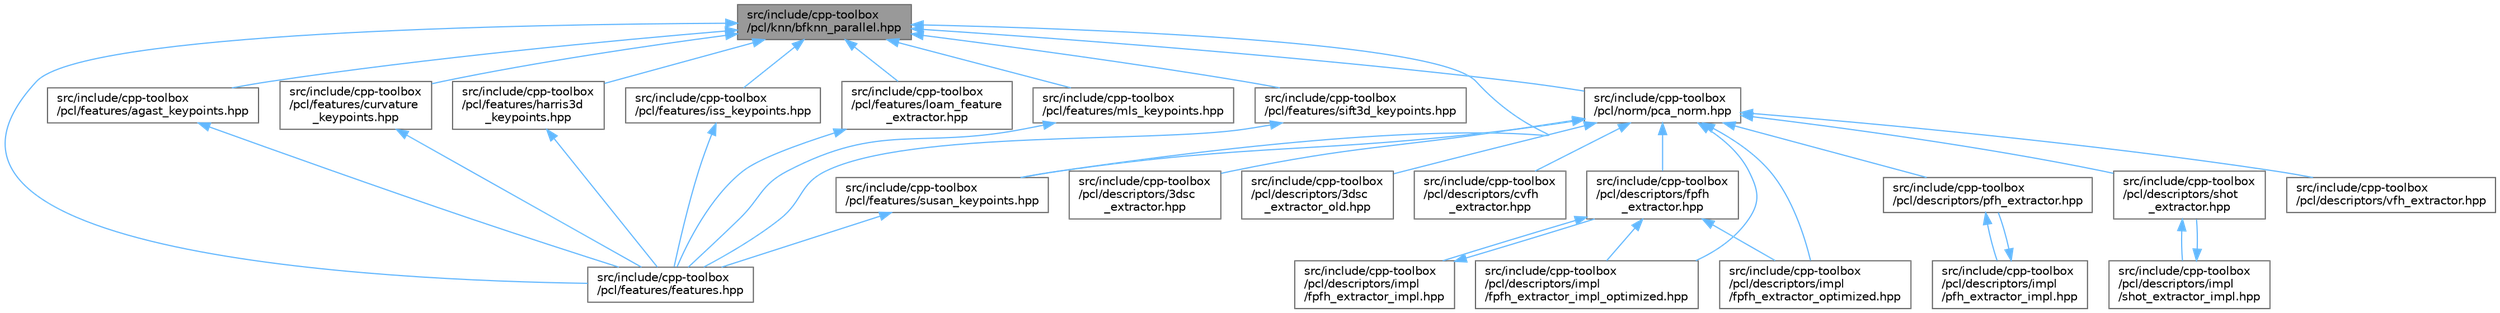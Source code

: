 digraph "src/include/cpp-toolbox/pcl/knn/bfknn_parallel.hpp"
{
 // LATEX_PDF_SIZE
  bgcolor="transparent";
  edge [fontname=Helvetica,fontsize=10,labelfontname=Helvetica,labelfontsize=10];
  node [fontname=Helvetica,fontsize=10,shape=box,height=0.2,width=0.4];
  Node1 [id="Node000001",label="src/include/cpp-toolbox\l/pcl/knn/bfknn_parallel.hpp",height=0.2,width=0.4,color="gray40", fillcolor="grey60", style="filled", fontcolor="black",tooltip=" "];
  Node1 -> Node2 [id="edge1_Node000001_Node000002",dir="back",color="steelblue1",style="solid",tooltip=" "];
  Node2 [id="Node000002",label="src/include/cpp-toolbox\l/pcl/features/agast_keypoints.hpp",height=0.2,width=0.4,color="grey40", fillcolor="white", style="filled",URL="$agast__keypoints_8hpp.html",tooltip=" "];
  Node2 -> Node3 [id="edge2_Node000002_Node000003",dir="back",color="steelblue1",style="solid",tooltip=" "];
  Node3 [id="Node000003",label="src/include/cpp-toolbox\l/pcl/features/features.hpp",height=0.2,width=0.4,color="grey40", fillcolor="white", style="filled",URL="$features_8hpp.html",tooltip="PCL特征提取器集合头文件 / PCL feature extractors collection header file."];
  Node1 -> Node4 [id="edge3_Node000001_Node000004",dir="back",color="steelblue1",style="solid",tooltip=" "];
  Node4 [id="Node000004",label="src/include/cpp-toolbox\l/pcl/features/curvature\l_keypoints.hpp",height=0.2,width=0.4,color="grey40", fillcolor="white", style="filled",URL="$curvature__keypoints_8hpp.html",tooltip=" "];
  Node4 -> Node3 [id="edge4_Node000004_Node000003",dir="back",color="steelblue1",style="solid",tooltip=" "];
  Node1 -> Node3 [id="edge5_Node000001_Node000003",dir="back",color="steelblue1",style="solid",tooltip=" "];
  Node1 -> Node5 [id="edge6_Node000001_Node000005",dir="back",color="steelblue1",style="solid",tooltip=" "];
  Node5 [id="Node000005",label="src/include/cpp-toolbox\l/pcl/features/harris3d\l_keypoints.hpp",height=0.2,width=0.4,color="grey40", fillcolor="white", style="filled",URL="$harris3d__keypoints_8hpp.html",tooltip=" "];
  Node5 -> Node3 [id="edge7_Node000005_Node000003",dir="back",color="steelblue1",style="solid",tooltip=" "];
  Node1 -> Node6 [id="edge8_Node000001_Node000006",dir="back",color="steelblue1",style="solid",tooltip=" "];
  Node6 [id="Node000006",label="src/include/cpp-toolbox\l/pcl/features/iss_keypoints.hpp",height=0.2,width=0.4,color="grey40", fillcolor="white", style="filled",URL="$iss__keypoints_8hpp.html",tooltip=" "];
  Node6 -> Node3 [id="edge9_Node000006_Node000003",dir="back",color="steelblue1",style="solid",tooltip=" "];
  Node1 -> Node7 [id="edge10_Node000001_Node000007",dir="back",color="steelblue1",style="solid",tooltip=" "];
  Node7 [id="Node000007",label="src/include/cpp-toolbox\l/pcl/features/loam_feature\l_extractor.hpp",height=0.2,width=0.4,color="grey40", fillcolor="white", style="filled",URL="$loam__feature__extractor_8hpp.html",tooltip=" "];
  Node7 -> Node3 [id="edge11_Node000007_Node000003",dir="back",color="steelblue1",style="solid",tooltip=" "];
  Node1 -> Node8 [id="edge12_Node000001_Node000008",dir="back",color="steelblue1",style="solid",tooltip=" "];
  Node8 [id="Node000008",label="src/include/cpp-toolbox\l/pcl/features/mls_keypoints.hpp",height=0.2,width=0.4,color="grey40", fillcolor="white", style="filled",URL="$mls__keypoints_8hpp.html",tooltip=" "];
  Node8 -> Node3 [id="edge13_Node000008_Node000003",dir="back",color="steelblue1",style="solid",tooltip=" "];
  Node1 -> Node9 [id="edge14_Node000001_Node000009",dir="back",color="steelblue1",style="solid",tooltip=" "];
  Node9 [id="Node000009",label="src/include/cpp-toolbox\l/pcl/features/sift3d_keypoints.hpp",height=0.2,width=0.4,color="grey40", fillcolor="white", style="filled",URL="$sift3d__keypoints_8hpp.html",tooltip=" "];
  Node9 -> Node3 [id="edge15_Node000009_Node000003",dir="back",color="steelblue1",style="solid",tooltip=" "];
  Node1 -> Node10 [id="edge16_Node000001_Node000010",dir="back",color="steelblue1",style="solid",tooltip=" "];
  Node10 [id="Node000010",label="src/include/cpp-toolbox\l/pcl/features/susan_keypoints.hpp",height=0.2,width=0.4,color="grey40", fillcolor="white", style="filled",URL="$susan__keypoints_8hpp.html",tooltip=" "];
  Node10 -> Node3 [id="edge17_Node000010_Node000003",dir="back",color="steelblue1",style="solid",tooltip=" "];
  Node1 -> Node11 [id="edge18_Node000001_Node000011",dir="back",color="steelblue1",style="solid",tooltip=" "];
  Node11 [id="Node000011",label="src/include/cpp-toolbox\l/pcl/norm/pca_norm.hpp",height=0.2,width=0.4,color="grey40", fillcolor="white", style="filled",URL="$pca__norm_8hpp.html",tooltip=" "];
  Node11 -> Node12 [id="edge19_Node000011_Node000012",dir="back",color="steelblue1",style="solid",tooltip=" "];
  Node12 [id="Node000012",label="src/include/cpp-toolbox\l/pcl/descriptors/3dsc\l_extractor.hpp",height=0.2,width=0.4,color="grey40", fillcolor="white", style="filled",URL="$3dsc__extractor_8hpp.html",tooltip=" "];
  Node11 -> Node13 [id="edge20_Node000011_Node000013",dir="back",color="steelblue1",style="solid",tooltip=" "];
  Node13 [id="Node000013",label="src/include/cpp-toolbox\l/pcl/descriptors/3dsc\l_extractor_old.hpp",height=0.2,width=0.4,color="grey40", fillcolor="white", style="filled",URL="$3dsc__extractor__old_8hpp.html",tooltip=" "];
  Node11 -> Node14 [id="edge21_Node000011_Node000014",dir="back",color="steelblue1",style="solid",tooltip=" "];
  Node14 [id="Node000014",label="src/include/cpp-toolbox\l/pcl/descriptors/cvfh\l_extractor.hpp",height=0.2,width=0.4,color="grey40", fillcolor="white", style="filled",URL="$cvfh__extractor_8hpp.html",tooltip=" "];
  Node11 -> Node15 [id="edge22_Node000011_Node000015",dir="back",color="steelblue1",style="solid",tooltip=" "];
  Node15 [id="Node000015",label="src/include/cpp-toolbox\l/pcl/descriptors/fpfh\l_extractor.hpp",height=0.2,width=0.4,color="grey40", fillcolor="white", style="filled",URL="$fpfh__extractor_8hpp.html",tooltip=" "];
  Node15 -> Node16 [id="edge23_Node000015_Node000016",dir="back",color="steelblue1",style="solid",tooltip=" "];
  Node16 [id="Node000016",label="src/include/cpp-toolbox\l/pcl/descriptors/impl\l/fpfh_extractor_impl.hpp",height=0.2,width=0.4,color="grey40", fillcolor="white", style="filled",URL="$fpfh__extractor__impl_8hpp.html",tooltip=" "];
  Node16 -> Node15 [id="edge24_Node000016_Node000015",dir="back",color="steelblue1",style="solid",tooltip=" "];
  Node15 -> Node17 [id="edge25_Node000015_Node000017",dir="back",color="steelblue1",style="solid",tooltip=" "];
  Node17 [id="Node000017",label="src/include/cpp-toolbox\l/pcl/descriptors/impl\l/fpfh_extractor_impl_optimized.hpp",height=0.2,width=0.4,color="grey40", fillcolor="white", style="filled",URL="$fpfh__extractor__impl__optimized_8hpp.html",tooltip=" "];
  Node15 -> Node18 [id="edge26_Node000015_Node000018",dir="back",color="steelblue1",style="solid",tooltip=" "];
  Node18 [id="Node000018",label="src/include/cpp-toolbox\l/pcl/descriptors/impl\l/fpfh_extractor_optimized.hpp",height=0.2,width=0.4,color="grey40", fillcolor="white", style="filled",URL="$fpfh__extractor__optimized_8hpp.html",tooltip=" "];
  Node11 -> Node17 [id="edge27_Node000011_Node000017",dir="back",color="steelblue1",style="solid",tooltip=" "];
  Node11 -> Node18 [id="edge28_Node000011_Node000018",dir="back",color="steelblue1",style="solid",tooltip=" "];
  Node11 -> Node19 [id="edge29_Node000011_Node000019",dir="back",color="steelblue1",style="solid",tooltip=" "];
  Node19 [id="Node000019",label="src/include/cpp-toolbox\l/pcl/descriptors/pfh_extractor.hpp",height=0.2,width=0.4,color="grey40", fillcolor="white", style="filled",URL="$pfh__extractor_8hpp.html",tooltip=" "];
  Node19 -> Node20 [id="edge30_Node000019_Node000020",dir="back",color="steelblue1",style="solid",tooltip=" "];
  Node20 [id="Node000020",label="src/include/cpp-toolbox\l/pcl/descriptors/impl\l/pfh_extractor_impl.hpp",height=0.2,width=0.4,color="grey40", fillcolor="white", style="filled",URL="$pfh__extractor__impl_8hpp.html",tooltip=" "];
  Node20 -> Node19 [id="edge31_Node000020_Node000019",dir="back",color="steelblue1",style="solid",tooltip=" "];
  Node11 -> Node21 [id="edge32_Node000011_Node000021",dir="back",color="steelblue1",style="solid",tooltip=" "];
  Node21 [id="Node000021",label="src/include/cpp-toolbox\l/pcl/descriptors/shot\l_extractor.hpp",height=0.2,width=0.4,color="grey40", fillcolor="white", style="filled",URL="$shot__extractor_8hpp.html",tooltip=" "];
  Node21 -> Node22 [id="edge33_Node000021_Node000022",dir="back",color="steelblue1",style="solid",tooltip=" "];
  Node22 [id="Node000022",label="src/include/cpp-toolbox\l/pcl/descriptors/impl\l/shot_extractor_impl.hpp",height=0.2,width=0.4,color="grey40", fillcolor="white", style="filled",URL="$shot__extractor__impl_8hpp.html",tooltip=" "];
  Node22 -> Node21 [id="edge34_Node000022_Node000021",dir="back",color="steelblue1",style="solid",tooltip=" "];
  Node11 -> Node23 [id="edge35_Node000011_Node000023",dir="back",color="steelblue1",style="solid",tooltip=" "];
  Node23 [id="Node000023",label="src/include/cpp-toolbox\l/pcl/descriptors/vfh_extractor.hpp",height=0.2,width=0.4,color="grey40", fillcolor="white", style="filled",URL="$vfh__extractor_8hpp.html",tooltip=" "];
  Node11 -> Node10 [id="edge36_Node000011_Node000010",dir="back",color="steelblue1",style="solid",tooltip=" "];
}
